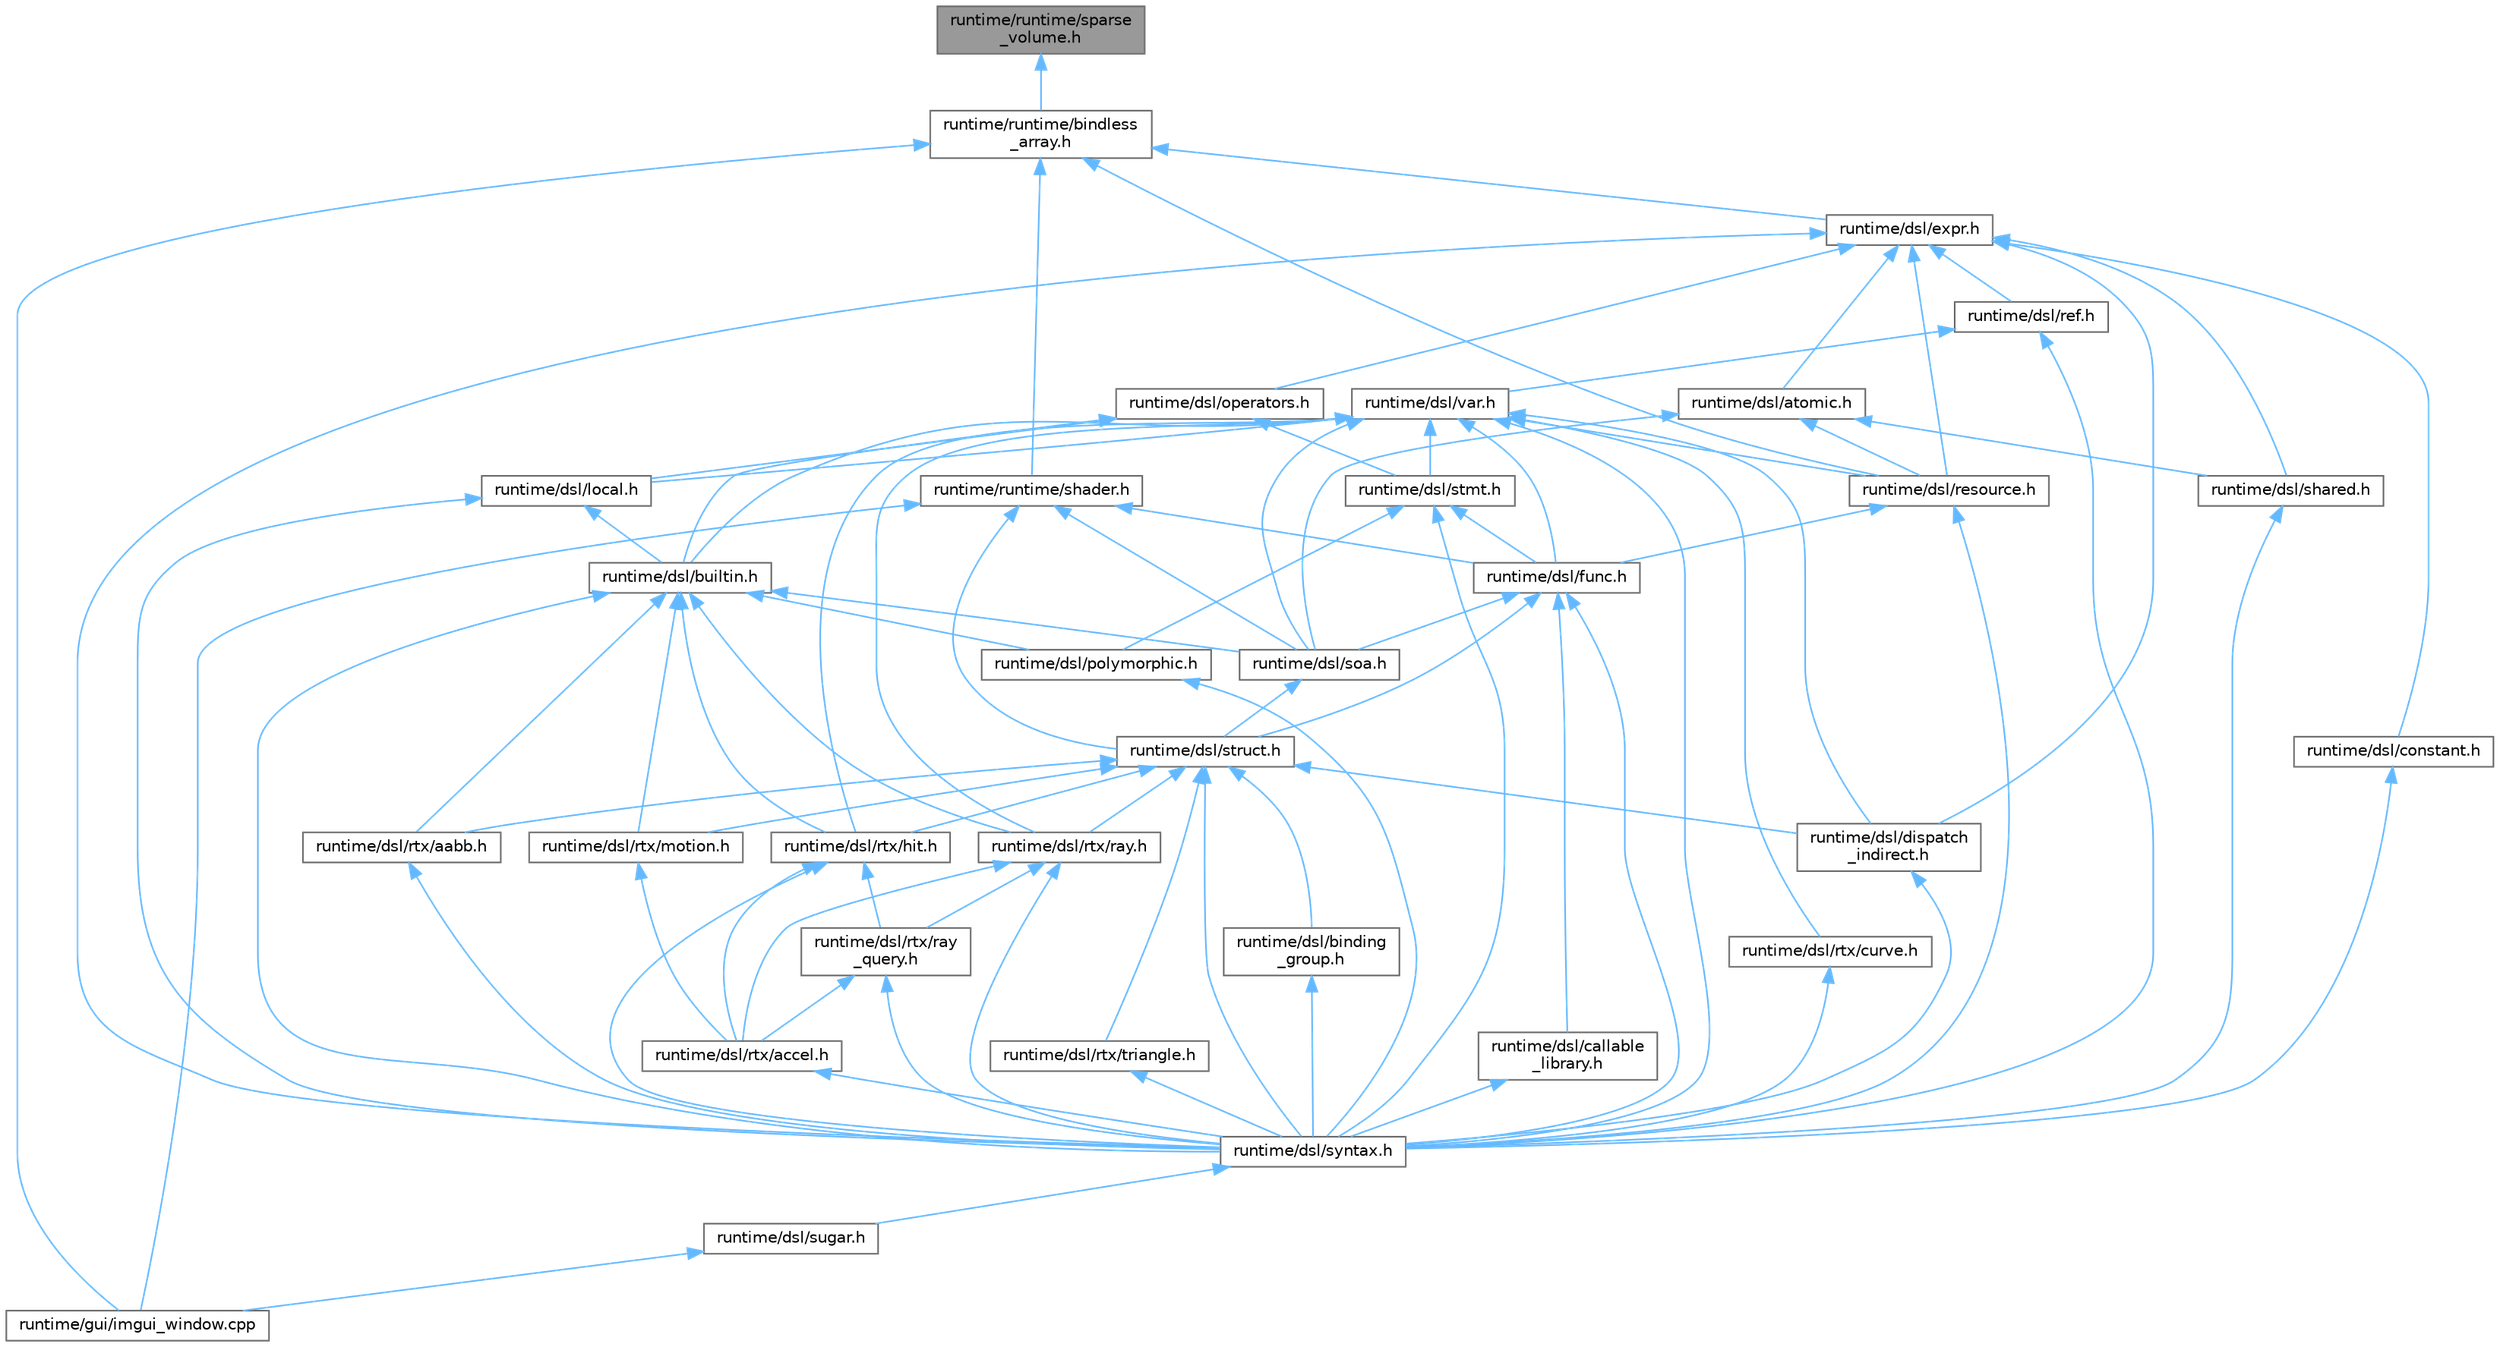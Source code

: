 digraph "runtime/runtime/sparse_volume.h"
{
 // LATEX_PDF_SIZE
  bgcolor="transparent";
  edge [fontname=Helvetica,fontsize=10,labelfontname=Helvetica,labelfontsize=10];
  node [fontname=Helvetica,fontsize=10,shape=box,height=0.2,width=0.4];
  Node1 [id="Node000001",label="runtime/runtime/sparse\l_volume.h",height=0.2,width=0.4,color="gray40", fillcolor="grey60", style="filled", fontcolor="black",tooltip=" "];
  Node1 -> Node2 [id="edge1_Node000001_Node000002",dir="back",color="steelblue1",style="solid",tooltip=" "];
  Node2 [id="Node000002",label="runtime/runtime/bindless\l_array.h",height=0.2,width=0.4,color="grey40", fillcolor="white", style="filled",URL="$bindless__array_8h.html",tooltip=" "];
  Node2 -> Node3 [id="edge2_Node000002_Node000003",dir="back",color="steelblue1",style="solid",tooltip=" "];
  Node3 [id="Node000003",label="runtime/dsl/expr.h",height=0.2,width=0.4,color="grey40", fillcolor="white", style="filled",URL="$expr_8h.html",tooltip=" "];
  Node3 -> Node4 [id="edge3_Node000003_Node000004",dir="back",color="steelblue1",style="solid",tooltip=" "];
  Node4 [id="Node000004",label="runtime/dsl/atomic.h",height=0.2,width=0.4,color="grey40", fillcolor="white", style="filled",URL="$dsl_2atomic_8h.html",tooltip=" "];
  Node4 -> Node5 [id="edge4_Node000004_Node000005",dir="back",color="steelblue1",style="solid",tooltip=" "];
  Node5 [id="Node000005",label="runtime/dsl/resource.h",height=0.2,width=0.4,color="grey40", fillcolor="white", style="filled",URL="$dsl_2resource_8h.html",tooltip=" "];
  Node5 -> Node6 [id="edge5_Node000005_Node000006",dir="back",color="steelblue1",style="solid",tooltip=" "];
  Node6 [id="Node000006",label="runtime/dsl/func.h",height=0.2,width=0.4,color="grey40", fillcolor="white", style="filled",URL="$func_8h.html",tooltip=" "];
  Node6 -> Node7 [id="edge6_Node000006_Node000007",dir="back",color="steelblue1",style="solid",tooltip=" "];
  Node7 [id="Node000007",label="runtime/dsl/callable\l_library.h",height=0.2,width=0.4,color="grey40", fillcolor="white", style="filled",URL="$dsl_2callable__library_8h.html",tooltip=" "];
  Node7 -> Node8 [id="edge7_Node000007_Node000008",dir="back",color="steelblue1",style="solid",tooltip=" "];
  Node8 [id="Node000008",label="runtime/dsl/syntax.h",height=0.2,width=0.4,color="grey40", fillcolor="white", style="filled",URL="$syntax_8h.html",tooltip=" "];
  Node8 -> Node9 [id="edge8_Node000008_Node000009",dir="back",color="steelblue1",style="solid",tooltip=" "];
  Node9 [id="Node000009",label="runtime/dsl/sugar.h",height=0.2,width=0.4,color="grey40", fillcolor="white", style="filled",URL="$sugar_8h.html",tooltip=" "];
  Node9 -> Node10 [id="edge9_Node000009_Node000010",dir="back",color="steelblue1",style="solid",tooltip=" "];
  Node10 [id="Node000010",label="runtime/gui/imgui_window.cpp",height=0.2,width=0.4,color="grey40", fillcolor="white", style="filled",URL="$imgui__window_8cpp.html",tooltip=" "];
  Node6 -> Node11 [id="edge10_Node000006_Node000011",dir="back",color="steelblue1",style="solid",tooltip=" "];
  Node11 [id="Node000011",label="runtime/dsl/soa.h",height=0.2,width=0.4,color="grey40", fillcolor="white", style="filled",URL="$soa_8h.html",tooltip=" "];
  Node11 -> Node12 [id="edge11_Node000011_Node000012",dir="back",color="steelblue1",style="solid",tooltip=" "];
  Node12 [id="Node000012",label="runtime/dsl/struct.h",height=0.2,width=0.4,color="grey40", fillcolor="white", style="filled",URL="$struct_8h.html",tooltip=" "];
  Node12 -> Node13 [id="edge12_Node000012_Node000013",dir="back",color="steelblue1",style="solid",tooltip=" "];
  Node13 [id="Node000013",label="runtime/dsl/binding\l_group.h",height=0.2,width=0.4,color="grey40", fillcolor="white", style="filled",URL="$binding__group_8h.html",tooltip=" "];
  Node13 -> Node8 [id="edge13_Node000013_Node000008",dir="back",color="steelblue1",style="solid",tooltip=" "];
  Node12 -> Node14 [id="edge14_Node000012_Node000014",dir="back",color="steelblue1",style="solid",tooltip=" "];
  Node14 [id="Node000014",label="runtime/dsl/dispatch\l_indirect.h",height=0.2,width=0.4,color="grey40", fillcolor="white", style="filled",URL="$dispatch__indirect_8h.html",tooltip=" "];
  Node14 -> Node8 [id="edge15_Node000014_Node000008",dir="back",color="steelblue1",style="solid",tooltip=" "];
  Node12 -> Node15 [id="edge16_Node000012_Node000015",dir="back",color="steelblue1",style="solid",tooltip=" "];
  Node15 [id="Node000015",label="runtime/dsl/rtx/aabb.h",height=0.2,width=0.4,color="grey40", fillcolor="white", style="filled",URL="$dsl_2rtx_2aabb_8h.html",tooltip=" "];
  Node15 -> Node8 [id="edge17_Node000015_Node000008",dir="back",color="steelblue1",style="solid",tooltip=" "];
  Node12 -> Node16 [id="edge18_Node000012_Node000016",dir="back",color="steelblue1",style="solid",tooltip=" "];
  Node16 [id="Node000016",label="runtime/dsl/rtx/hit.h",height=0.2,width=0.4,color="grey40", fillcolor="white", style="filled",URL="$dsl_2rtx_2hit_8h.html",tooltip=" "];
  Node16 -> Node17 [id="edge19_Node000016_Node000017",dir="back",color="steelblue1",style="solid",tooltip=" "];
  Node17 [id="Node000017",label="runtime/dsl/rtx/accel.h",height=0.2,width=0.4,color="grey40", fillcolor="white", style="filled",URL="$dsl_2rtx_2accel_8h.html",tooltip=" "];
  Node17 -> Node8 [id="edge20_Node000017_Node000008",dir="back",color="steelblue1",style="solid",tooltip=" "];
  Node16 -> Node18 [id="edge21_Node000016_Node000018",dir="back",color="steelblue1",style="solid",tooltip=" "];
  Node18 [id="Node000018",label="runtime/dsl/rtx/ray\l_query.h",height=0.2,width=0.4,color="grey40", fillcolor="white", style="filled",URL="$ray__query_8h.html",tooltip=" "];
  Node18 -> Node17 [id="edge22_Node000018_Node000017",dir="back",color="steelblue1",style="solid",tooltip=" "];
  Node18 -> Node8 [id="edge23_Node000018_Node000008",dir="back",color="steelblue1",style="solid",tooltip=" "];
  Node16 -> Node8 [id="edge24_Node000016_Node000008",dir="back",color="steelblue1",style="solid",tooltip=" "];
  Node12 -> Node19 [id="edge25_Node000012_Node000019",dir="back",color="steelblue1",style="solid",tooltip=" "];
  Node19 [id="Node000019",label="runtime/dsl/rtx/motion.h",height=0.2,width=0.4,color="grey40", fillcolor="white", style="filled",URL="$motion_8h.html",tooltip=" "];
  Node19 -> Node17 [id="edge26_Node000019_Node000017",dir="back",color="steelblue1",style="solid",tooltip=" "];
  Node12 -> Node20 [id="edge27_Node000012_Node000020",dir="back",color="steelblue1",style="solid",tooltip=" "];
  Node20 [id="Node000020",label="runtime/dsl/rtx/ray.h",height=0.2,width=0.4,color="grey40", fillcolor="white", style="filled",URL="$dsl_2rtx_2ray_8h.html",tooltip=" "];
  Node20 -> Node17 [id="edge28_Node000020_Node000017",dir="back",color="steelblue1",style="solid",tooltip=" "];
  Node20 -> Node18 [id="edge29_Node000020_Node000018",dir="back",color="steelblue1",style="solid",tooltip=" "];
  Node20 -> Node8 [id="edge30_Node000020_Node000008",dir="back",color="steelblue1",style="solid",tooltip=" "];
  Node12 -> Node21 [id="edge31_Node000012_Node000021",dir="back",color="steelblue1",style="solid",tooltip=" "];
  Node21 [id="Node000021",label="runtime/dsl/rtx/triangle.h",height=0.2,width=0.4,color="grey40", fillcolor="white", style="filled",URL="$dsl_2rtx_2triangle_8h.html",tooltip=" "];
  Node21 -> Node8 [id="edge32_Node000021_Node000008",dir="back",color="steelblue1",style="solid",tooltip=" "];
  Node12 -> Node8 [id="edge33_Node000012_Node000008",dir="back",color="steelblue1",style="solid",tooltip=" "];
  Node6 -> Node12 [id="edge34_Node000006_Node000012",dir="back",color="steelblue1",style="solid",tooltip=" "];
  Node6 -> Node8 [id="edge35_Node000006_Node000008",dir="back",color="steelblue1",style="solid",tooltip=" "];
  Node5 -> Node8 [id="edge36_Node000005_Node000008",dir="back",color="steelblue1",style="solid",tooltip=" "];
  Node4 -> Node22 [id="edge37_Node000004_Node000022",dir="back",color="steelblue1",style="solid",tooltip=" "];
  Node22 [id="Node000022",label="runtime/dsl/shared.h",height=0.2,width=0.4,color="grey40", fillcolor="white", style="filled",URL="$shared_8h.html",tooltip=" "];
  Node22 -> Node8 [id="edge38_Node000022_Node000008",dir="back",color="steelblue1",style="solid",tooltip=" "];
  Node4 -> Node11 [id="edge39_Node000004_Node000011",dir="back",color="steelblue1",style="solid",tooltip=" "];
  Node3 -> Node23 [id="edge40_Node000003_Node000023",dir="back",color="steelblue1",style="solid",tooltip=" "];
  Node23 [id="Node000023",label="runtime/dsl/constant.h",height=0.2,width=0.4,color="grey40", fillcolor="white", style="filled",URL="$constant_8h.html",tooltip=" "];
  Node23 -> Node8 [id="edge41_Node000023_Node000008",dir="back",color="steelblue1",style="solid",tooltip=" "];
  Node3 -> Node14 [id="edge42_Node000003_Node000014",dir="back",color="steelblue1",style="solid",tooltip=" "];
  Node3 -> Node24 [id="edge43_Node000003_Node000024",dir="back",color="steelblue1",style="solid",tooltip=" "];
  Node24 [id="Node000024",label="runtime/dsl/operators.h",height=0.2,width=0.4,color="grey40", fillcolor="white", style="filled",URL="$operators_8h.html",tooltip=" "];
  Node24 -> Node25 [id="edge44_Node000024_Node000025",dir="back",color="steelblue1",style="solid",tooltip=" "];
  Node25 [id="Node000025",label="runtime/dsl/builtin.h",height=0.2,width=0.4,color="grey40", fillcolor="white", style="filled",URL="$builtin_8h.html",tooltip=" "];
  Node25 -> Node26 [id="edge45_Node000025_Node000026",dir="back",color="steelblue1",style="solid",tooltip=" "];
  Node26 [id="Node000026",label="runtime/dsl/polymorphic.h",height=0.2,width=0.4,color="grey40", fillcolor="white", style="filled",URL="$polymorphic_8h.html",tooltip=" "];
  Node26 -> Node8 [id="edge46_Node000026_Node000008",dir="back",color="steelblue1",style="solid",tooltip=" "];
  Node25 -> Node15 [id="edge47_Node000025_Node000015",dir="back",color="steelblue1",style="solid",tooltip=" "];
  Node25 -> Node16 [id="edge48_Node000025_Node000016",dir="back",color="steelblue1",style="solid",tooltip=" "];
  Node25 -> Node19 [id="edge49_Node000025_Node000019",dir="back",color="steelblue1",style="solid",tooltip=" "];
  Node25 -> Node20 [id="edge50_Node000025_Node000020",dir="back",color="steelblue1",style="solid",tooltip=" "];
  Node25 -> Node11 [id="edge51_Node000025_Node000011",dir="back",color="steelblue1",style="solid",tooltip=" "];
  Node25 -> Node8 [id="edge52_Node000025_Node000008",dir="back",color="steelblue1",style="solid",tooltip=" "];
  Node24 -> Node27 [id="edge53_Node000024_Node000027",dir="back",color="steelblue1",style="solid",tooltip=" "];
  Node27 [id="Node000027",label="runtime/dsl/local.h",height=0.2,width=0.4,color="grey40", fillcolor="white", style="filled",URL="$local_8h.html",tooltip=" "];
  Node27 -> Node25 [id="edge54_Node000027_Node000025",dir="back",color="steelblue1",style="solid",tooltip=" "];
  Node27 -> Node8 [id="edge55_Node000027_Node000008",dir="back",color="steelblue1",style="solid",tooltip=" "];
  Node24 -> Node28 [id="edge56_Node000024_Node000028",dir="back",color="steelblue1",style="solid",tooltip=" "];
  Node28 [id="Node000028",label="runtime/dsl/stmt.h",height=0.2,width=0.4,color="grey40", fillcolor="white", style="filled",URL="$stmt_8h.html",tooltip=" "];
  Node28 -> Node6 [id="edge57_Node000028_Node000006",dir="back",color="steelblue1",style="solid",tooltip=" "];
  Node28 -> Node26 [id="edge58_Node000028_Node000026",dir="back",color="steelblue1",style="solid",tooltip=" "];
  Node28 -> Node8 [id="edge59_Node000028_Node000008",dir="back",color="steelblue1",style="solid",tooltip=" "];
  Node3 -> Node29 [id="edge60_Node000003_Node000029",dir="back",color="steelblue1",style="solid",tooltip=" "];
  Node29 [id="Node000029",label="runtime/dsl/ref.h",height=0.2,width=0.4,color="grey40", fillcolor="white", style="filled",URL="$ref_8h.html",tooltip=" "];
  Node29 -> Node8 [id="edge61_Node000029_Node000008",dir="back",color="steelblue1",style="solid",tooltip=" "];
  Node29 -> Node30 [id="edge62_Node000029_Node000030",dir="back",color="steelblue1",style="solid",tooltip=" "];
  Node30 [id="Node000030",label="runtime/dsl/var.h",height=0.2,width=0.4,color="grey40", fillcolor="white", style="filled",URL="$var_8h.html",tooltip=" "];
  Node30 -> Node25 [id="edge63_Node000030_Node000025",dir="back",color="steelblue1",style="solid",tooltip=" "];
  Node30 -> Node14 [id="edge64_Node000030_Node000014",dir="back",color="steelblue1",style="solid",tooltip=" "];
  Node30 -> Node6 [id="edge65_Node000030_Node000006",dir="back",color="steelblue1",style="solid",tooltip=" "];
  Node30 -> Node27 [id="edge66_Node000030_Node000027",dir="back",color="steelblue1",style="solid",tooltip=" "];
  Node30 -> Node5 [id="edge67_Node000030_Node000005",dir="back",color="steelblue1",style="solid",tooltip=" "];
  Node30 -> Node31 [id="edge68_Node000030_Node000031",dir="back",color="steelblue1",style="solid",tooltip=" "];
  Node31 [id="Node000031",label="runtime/dsl/rtx/curve.h",height=0.2,width=0.4,color="grey40", fillcolor="white", style="filled",URL="$dsl_2rtx_2curve_8h.html",tooltip=" "];
  Node31 -> Node8 [id="edge69_Node000031_Node000008",dir="back",color="steelblue1",style="solid",tooltip=" "];
  Node30 -> Node16 [id="edge70_Node000030_Node000016",dir="back",color="steelblue1",style="solid",tooltip=" "];
  Node30 -> Node20 [id="edge71_Node000030_Node000020",dir="back",color="steelblue1",style="solid",tooltip=" "];
  Node30 -> Node11 [id="edge72_Node000030_Node000011",dir="back",color="steelblue1",style="solid",tooltip=" "];
  Node30 -> Node28 [id="edge73_Node000030_Node000028",dir="back",color="steelblue1",style="solid",tooltip=" "];
  Node30 -> Node8 [id="edge74_Node000030_Node000008",dir="back",color="steelblue1",style="solid",tooltip=" "];
  Node3 -> Node5 [id="edge75_Node000003_Node000005",dir="back",color="steelblue1",style="solid",tooltip=" "];
  Node3 -> Node22 [id="edge76_Node000003_Node000022",dir="back",color="steelblue1",style="solid",tooltip=" "];
  Node3 -> Node8 [id="edge77_Node000003_Node000008",dir="back",color="steelblue1",style="solid",tooltip=" "];
  Node2 -> Node5 [id="edge78_Node000002_Node000005",dir="back",color="steelblue1",style="solid",tooltip=" "];
  Node2 -> Node10 [id="edge79_Node000002_Node000010",dir="back",color="steelblue1",style="solid",tooltip=" "];
  Node2 -> Node32 [id="edge80_Node000002_Node000032",dir="back",color="steelblue1",style="solid",tooltip=" "];
  Node32 [id="Node000032",label="runtime/runtime/shader.h",height=0.2,width=0.4,color="grey40", fillcolor="white", style="filled",URL="$shader_8h.html",tooltip=" "];
  Node32 -> Node6 [id="edge81_Node000032_Node000006",dir="back",color="steelblue1",style="solid",tooltip=" "];
  Node32 -> Node11 [id="edge82_Node000032_Node000011",dir="back",color="steelblue1",style="solid",tooltip=" "];
  Node32 -> Node12 [id="edge83_Node000032_Node000012",dir="back",color="steelblue1",style="solid",tooltip=" "];
  Node32 -> Node10 [id="edge84_Node000032_Node000010",dir="back",color="steelblue1",style="solid",tooltip=" "];
}
